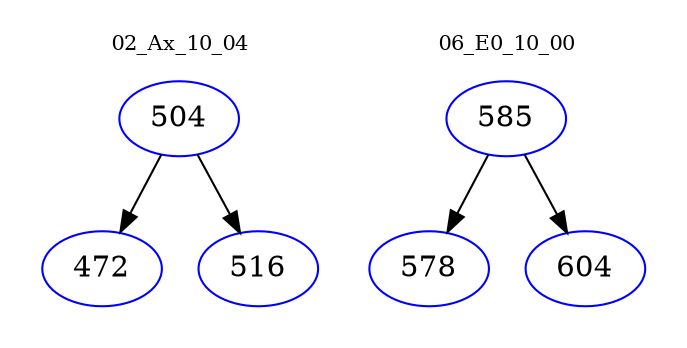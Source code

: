 digraph{
subgraph cluster_0 {
color = white
label = "02_Ax_10_04";
fontsize=10;
T0_504 [label="504", color="blue"]
T0_504 -> T0_472 [color="black"]
T0_472 [label="472", color="blue"]
T0_504 -> T0_516 [color="black"]
T0_516 [label="516", color="blue"]
}
subgraph cluster_1 {
color = white
label = "06_E0_10_00";
fontsize=10;
T1_585 [label="585", color="blue"]
T1_585 -> T1_578 [color="black"]
T1_578 [label="578", color="blue"]
T1_585 -> T1_604 [color="black"]
T1_604 [label="604", color="blue"]
}
}
